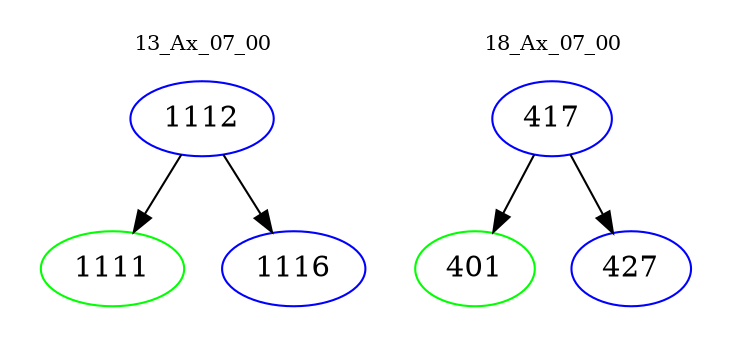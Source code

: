 digraph{
subgraph cluster_0 {
color = white
label = "13_Ax_07_00";
fontsize=10;
T0_1112 [label="1112", color="blue"]
T0_1112 -> T0_1111 [color="black"]
T0_1111 [label="1111", color="green"]
T0_1112 -> T0_1116 [color="black"]
T0_1116 [label="1116", color="blue"]
}
subgraph cluster_1 {
color = white
label = "18_Ax_07_00";
fontsize=10;
T1_417 [label="417", color="blue"]
T1_417 -> T1_401 [color="black"]
T1_401 [label="401", color="green"]
T1_417 -> T1_427 [color="black"]
T1_427 [label="427", color="blue"]
}
}

